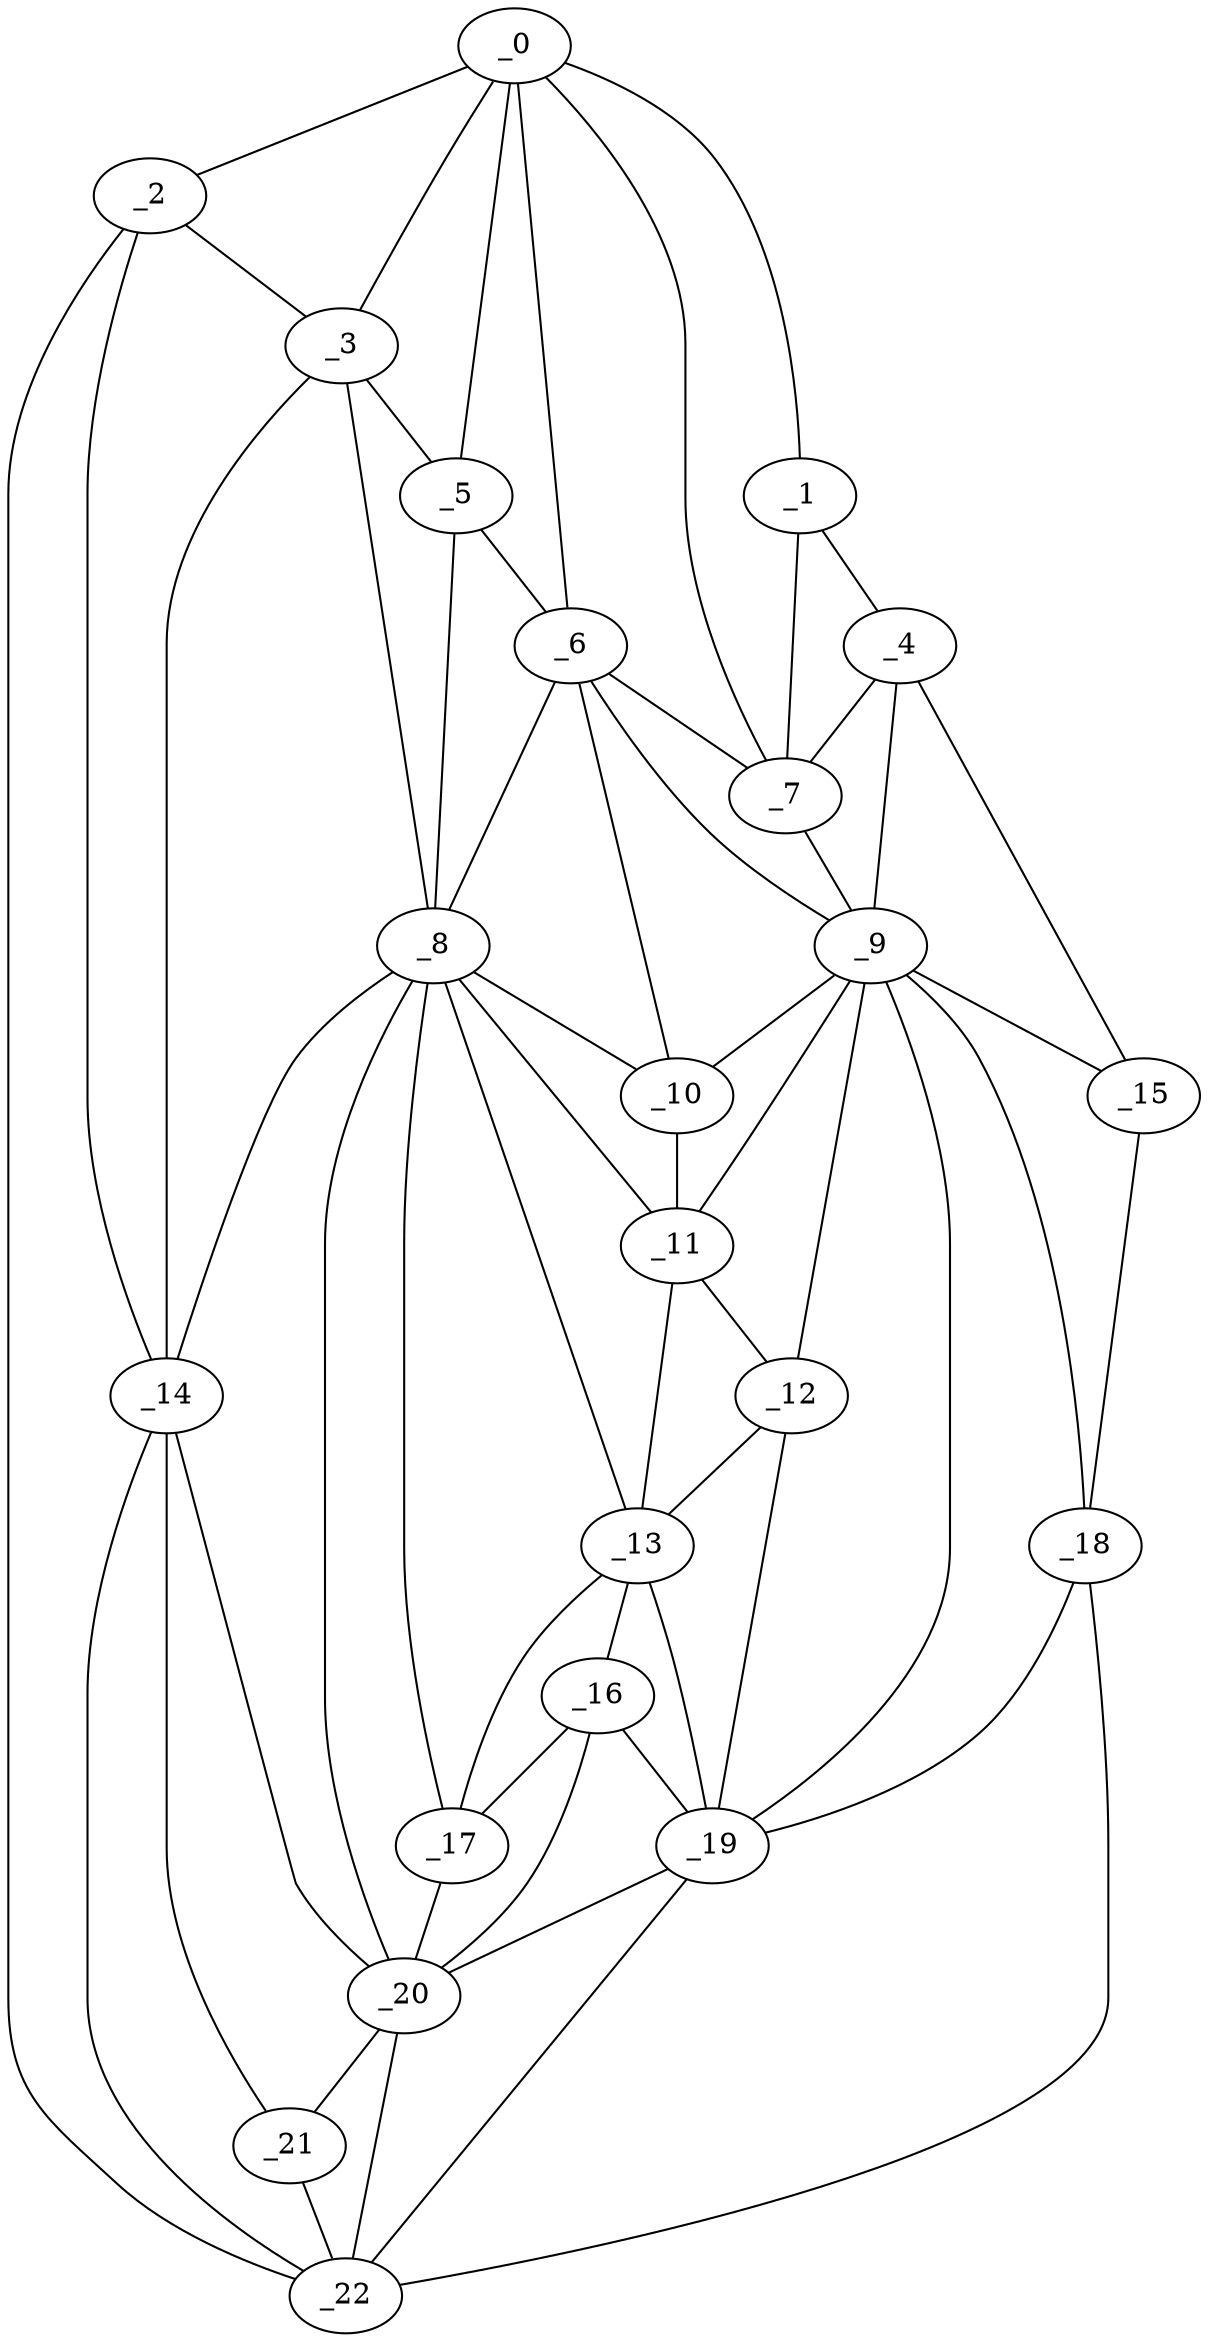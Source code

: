 graph "obj5__345.gxl" {
	_0	 [x=37,
		y=59];
	_1	 [x=38,
		y=49];
	_0 -- _1	 [valence=1];
	_2	 [x=39,
		y=113];
	_0 -- _2	 [valence=1];
	_3	 [x=40,
		y=95];
	_0 -- _3	 [valence=1];
	_5	 [x=50,
		y=80];
	_0 -- _5	 [valence=2];
	_6	 [x=53,
		y=71];
	_0 -- _6	 [valence=2];
	_7	 [x=54,
		y=62];
	_0 -- _7	 [valence=1];
	_4	 [x=42,
		y=28];
	_1 -- _4	 [valence=1];
	_1 -- _7	 [valence=2];
	_2 -- _3	 [valence=1];
	_14	 [x=84,
		y=108];
	_2 -- _14	 [valence=2];
	_22	 [x=95,
		y=111];
	_2 -- _22	 [valence=1];
	_3 -- _5	 [valence=1];
	_8	 [x=62,
		y=80];
	_3 -- _8	 [valence=2];
	_3 -- _14	 [valence=2];
	_4 -- _7	 [valence=2];
	_9	 [x=63,
		y=63];
	_4 -- _9	 [valence=1];
	_15	 [x=88,
		y=27];
	_4 -- _15	 [valence=1];
	_5 -- _6	 [valence=1];
	_5 -- _8	 [valence=2];
	_6 -- _7	 [valence=2];
	_6 -- _8	 [valence=2];
	_6 -- _9	 [valence=1];
	_10	 [x=63,
		y=75];
	_6 -- _10	 [valence=2];
	_7 -- _9	 [valence=2];
	_8 -- _10	 [valence=1];
	_11	 [x=67,
		y=74];
	_8 -- _11	 [valence=2];
	_13	 [x=79,
		y=73];
	_8 -- _13	 [valence=2];
	_8 -- _14	 [valence=2];
	_17	 [x=88,
		y=78];
	_8 -- _17	 [valence=2];
	_20	 [x=94,
		y=90];
	_8 -- _20	 [valence=2];
	_9 -- _10	 [valence=1];
	_9 -- _11	 [valence=2];
	_12	 [x=71,
		y=70];
	_9 -- _12	 [valence=1];
	_9 -- _15	 [valence=2];
	_18	 [x=94,
		y=47];
	_9 -- _18	 [valence=2];
	_19	 [x=94,
		y=58];
	_9 -- _19	 [valence=1];
	_10 -- _11	 [valence=2];
	_11 -- _12	 [valence=2];
	_11 -- _13	 [valence=1];
	_12 -- _13	 [valence=2];
	_12 -- _19	 [valence=1];
	_16	 [x=88,
		y=72];
	_13 -- _16	 [valence=1];
	_13 -- _17	 [valence=2];
	_13 -- _19	 [valence=2];
	_14 -- _20	 [valence=2];
	_21	 [x=94,
		y=102];
	_14 -- _21	 [valence=1];
	_14 -- _22	 [valence=1];
	_15 -- _18	 [valence=1];
	_16 -- _17	 [valence=2];
	_16 -- _19	 [valence=1];
	_16 -- _20	 [valence=2];
	_17 -- _20	 [valence=2];
	_18 -- _19	 [valence=2];
	_18 -- _22	 [valence=1];
	_19 -- _20	 [valence=2];
	_19 -- _22	 [valence=2];
	_20 -- _21	 [valence=2];
	_20 -- _22	 [valence=1];
	_21 -- _22	 [valence=2];
}
